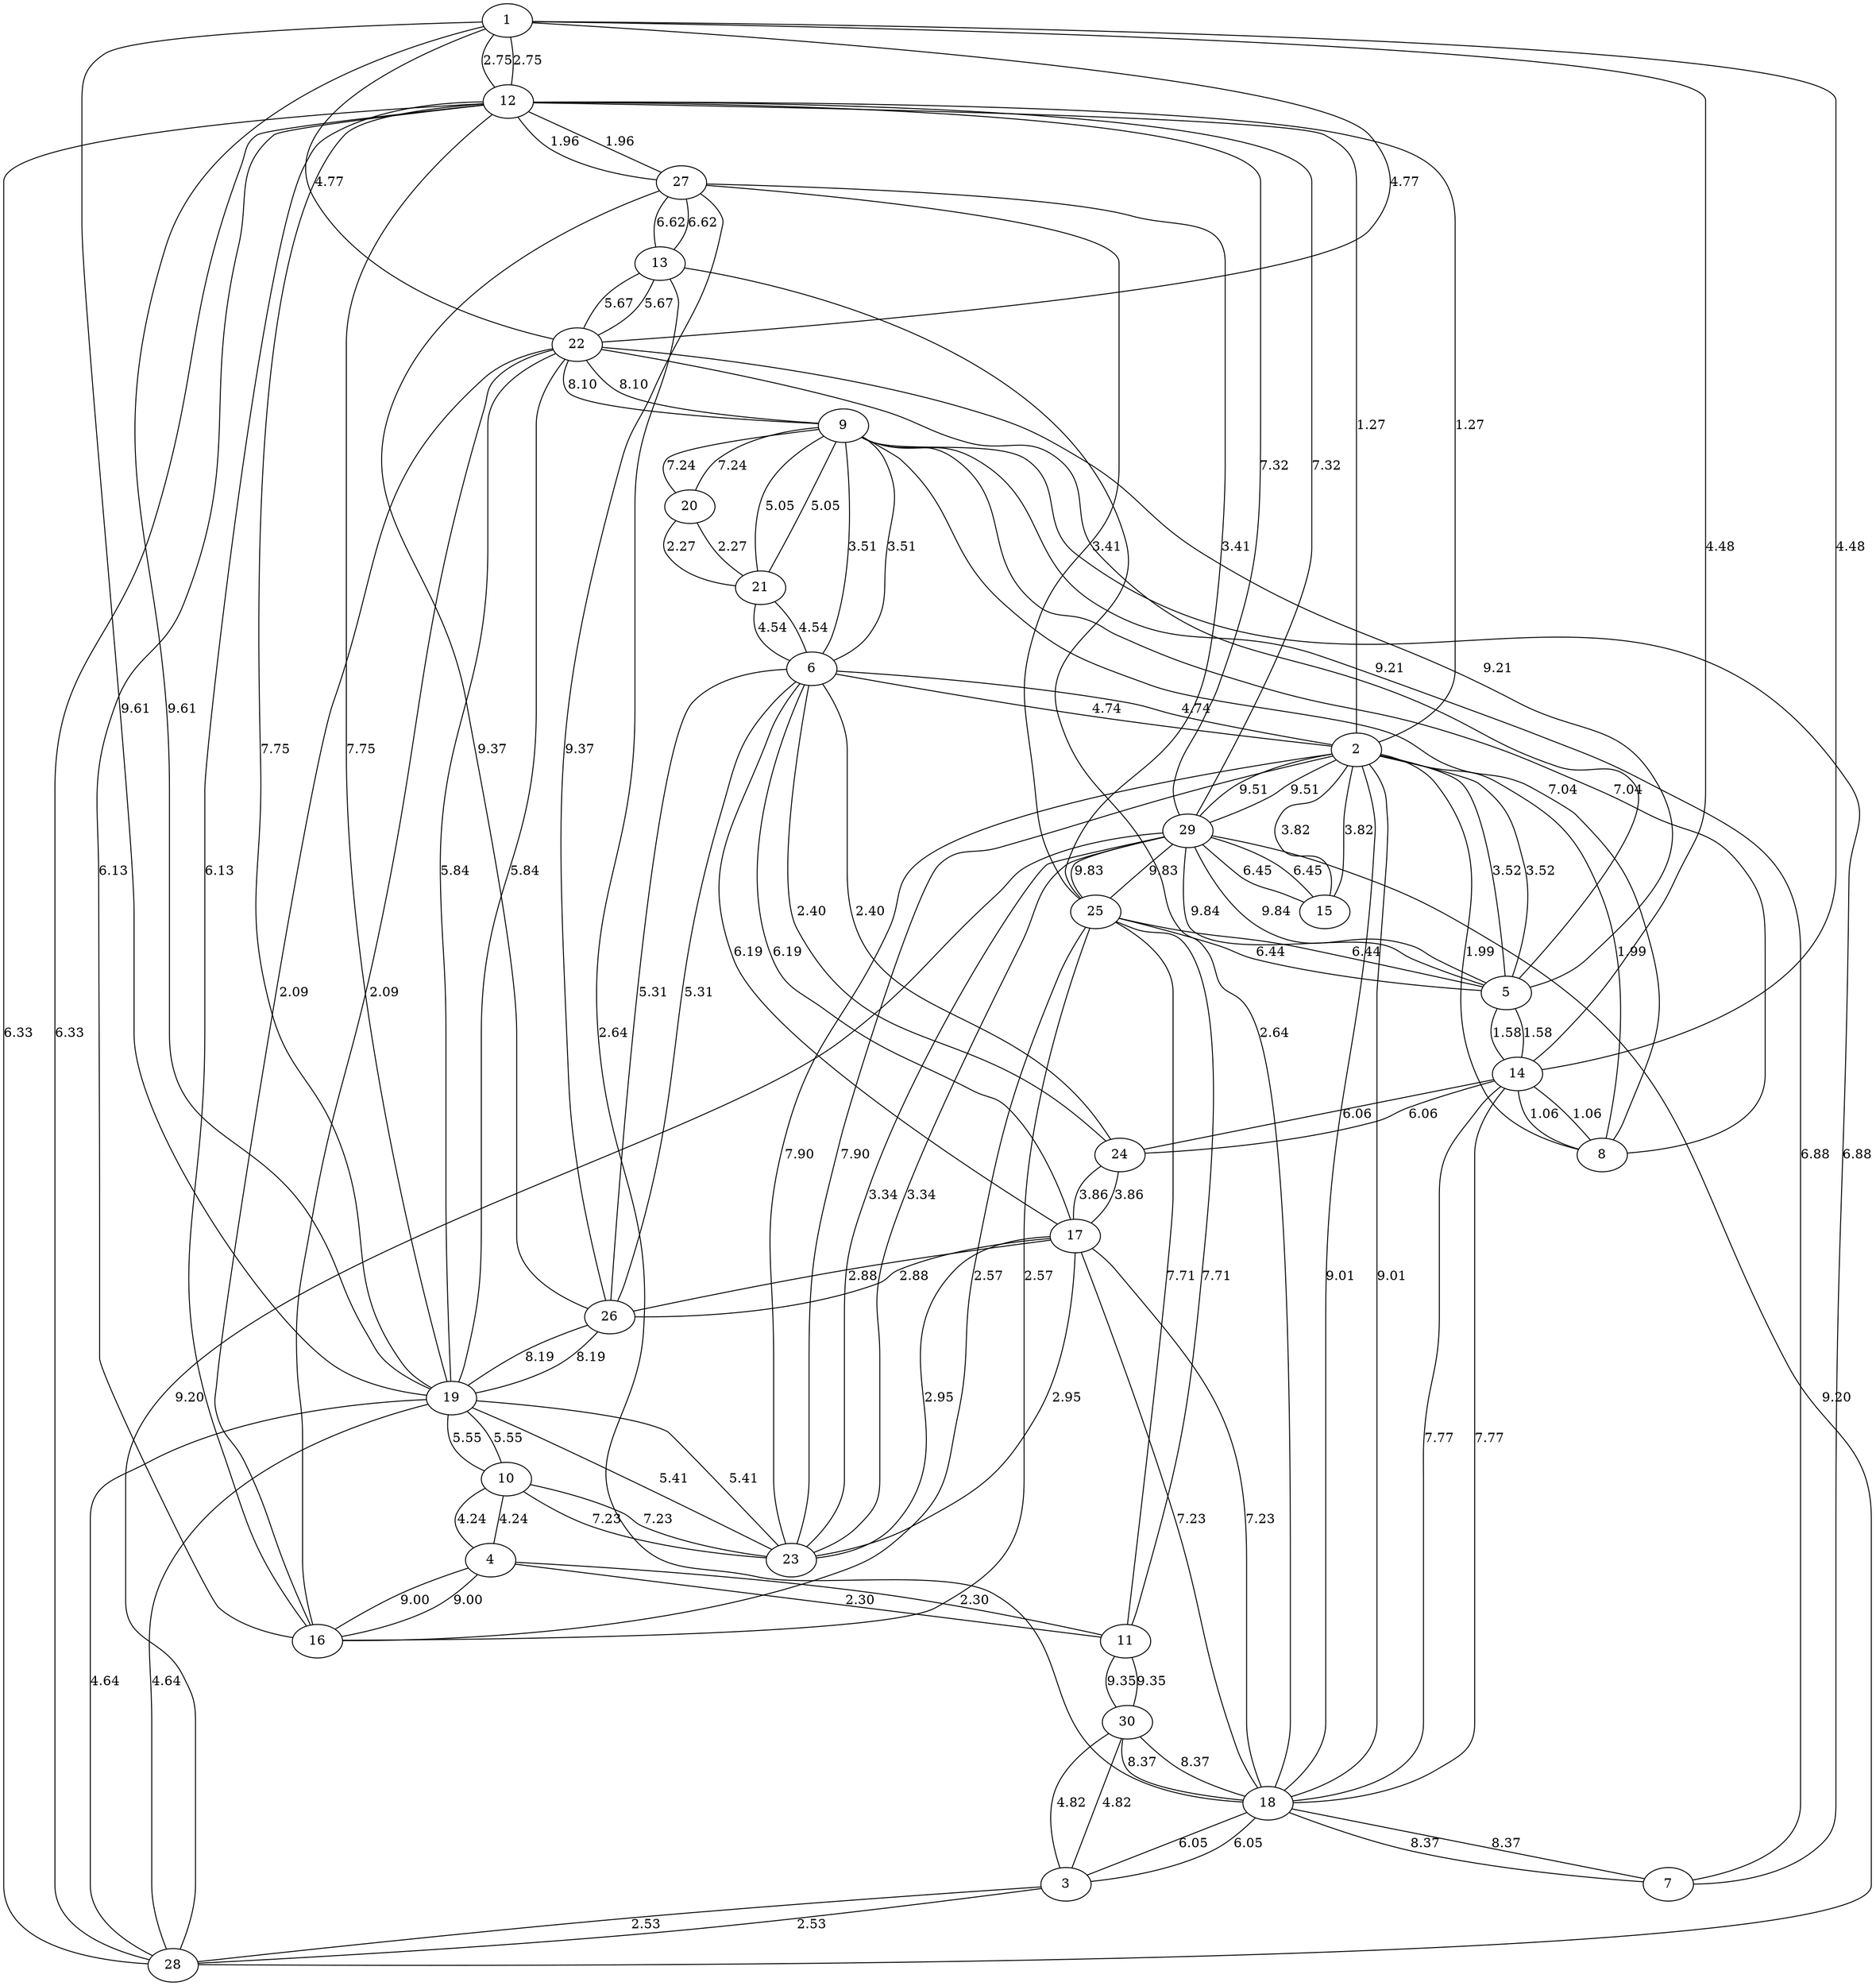 graph sample {
1 -- 12 [label=2.75];
12 -- 1 [label=2.75];
1 -- 14 [label=4.48];
14 -- 1 [label=4.48];
1 -- 19 [label=9.61];
19 -- 1 [label=9.61];
1 -- 22 [label=4.77];
22 -- 1 [label=4.77];
2 -- 5 [label=3.52];
5 -- 2 [label=3.52];
2 -- 6 [label=4.74];
6 -- 2 [label=4.74];
2 -- 8 [label=1.99];
8 -- 2 [label=1.99];
2 -- 12 [label=1.27];
12 -- 2 [label=1.27];
2 -- 15 [label=3.82];
15 -- 2 [label=3.82];
2 -- 18 [label=9.01];
18 -- 2 [label=9.01];
2 -- 23 [label=7.90];
23 -- 2 [label=7.90];
2 -- 29 [label=9.51];
29 -- 2 [label=9.51];
3 -- 18 [label=6.05];
18 -- 3 [label=6.05];
3 -- 28 [label=2.53];
28 -- 3 [label=2.53];
3 -- 30 [label=4.82];
30 -- 3 [label=4.82];
4 -- 10 [label=4.24];
10 -- 4 [label=4.24];
4 -- 11 [label=2.30];
11 -- 4 [label=2.30];
4 -- 16 [label=9.00];
16 -- 4 [label=9.00];
5 -- 14 [label=1.58];
14 -- 5 [label=1.58];
5 -- 22 [label=9.21];
22 -- 5 [label=9.21];
5 -- 25 [label=6.44];
25 -- 5 [label=6.44];
5 -- 29 [label=9.84];
29 -- 5 [label=9.84];
6 -- 9 [label=3.51];
9 -- 6 [label=3.51];
6 -- 17 [label=6.19];
17 -- 6 [label=6.19];
6 -- 21 [label=4.54];
21 -- 6 [label=4.54];
6 -- 24 [label=2.40];
24 -- 6 [label=2.40];
6 -- 26 [label=5.31];
26 -- 6 [label=5.31];
7 -- 9 [label=6.88];
9 -- 7 [label=6.88];
7 -- 18 [label=8.37];
18 -- 7 [label=8.37];
8 -- 9 [label=7.04];
9 -- 8 [label=7.04];
8 -- 14 [label=1.06];
14 -- 8 [label=1.06];
9 -- 20 [label=7.24];
20 -- 9 [label=7.24];
9 -- 21 [label=5.05];
21 -- 9 [label=5.05];
9 -- 22 [label=8.10];
22 -- 9 [label=8.10];
10 -- 19 [label=5.55];
19 -- 10 [label=5.55];
10 -- 23 [label=7.23];
23 -- 10 [label=7.23];
11 -- 25 [label=7.71];
25 -- 11 [label=7.71];
11 -- 30 [label=9.35];
30 -- 11 [label=9.35];
12 -- 16 [label=6.13];
16 -- 12 [label=6.13];
12 -- 19 [label=7.75];
19 -- 12 [label=7.75];
12 -- 27 [label=1.96];
27 -- 12 [label=1.96];
12 -- 28 [label=6.33];
28 -- 12 [label=6.33];
12 -- 29 [label=7.32];
29 -- 12 [label=7.32];
13 -- 18 [label=2.64];
18 -- 13 [label=2.64];
13 -- 22 [label=5.67];
22 -- 13 [label=5.67];
13 -- 27 [label=6.62];
27 -- 13 [label=6.62];
14 -- 18 [label=7.77];
18 -- 14 [label=7.77];
14 -- 24 [label=6.06];
24 -- 14 [label=6.06];
15 -- 29 [label=6.45];
29 -- 15 [label=6.45];
16 -- 22 [label=2.09];
22 -- 16 [label=2.09];
16 -- 25 [label=2.57];
25 -- 16 [label=2.57];
17 -- 18 [label=7.23];
18 -- 17 [label=7.23];
17 -- 23 [label=2.95];
23 -- 17 [label=2.95];
17 -- 24 [label=3.86];
24 -- 17 [label=3.86];
17 -- 26 [label=2.88];
26 -- 17 [label=2.88];
18 -- 30 [label=8.37];
30 -- 18 [label=8.37];
19 -- 22 [label=5.84];
22 -- 19 [label=5.84];
19 -- 23 [label=5.41];
23 -- 19 [label=5.41];
19 -- 26 [label=8.19];
26 -- 19 [label=8.19];
19 -- 28 [label=4.64];
28 -- 19 [label=4.64];
20 -- 21 [label=2.27];
21 -- 20 [label=2.27];
23 -- 29 [label=3.34];
29 -- 23 [label=3.34];
25 -- 27 [label=3.41];
27 -- 25 [label=3.41];
25 -- 29 [label=9.83];
29 -- 25 [label=9.83];
26 -- 27 [label=9.37];
27 -- 26 [label=9.37];
28 -- 29 [label=9.20];
29 -- 28 [label=9.20];
}